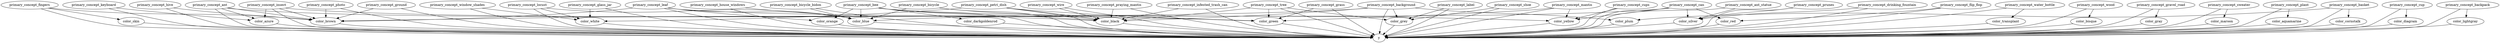 strict digraph  {
primary_concept_hive;
y;
color_brown;
primary_concept_locust;
color_white;
color_blue;
primary_concept_bee;
color_darkgoldenrod;
primary_concept_leaf;
color_green;
primary_concept_ant;
color_azure;
primary_concept_fingers;
color_skin;
primary_concept_wire;
color_black;
primary_concept_window_shades;
primary_concept_ant_statue;
color_silver;
color_yellow;
primary_concept_keyboard;
primary_concept_insect;
primary_concept_water_bottle;
color_transplant;
primary_concept_wood;
color_bisque;
primary_concept_praying_mantis;
primary_concept_tree;
color_grey;
primary_concept_house_windows;
primary_concept_gravel_road;
color_gray;
primary_concept_sweater;
color_maroon;
primary_concept_can;
primary_concept_grass;
primary_concept_cups;
primary_concept_background;
primary_concept_infested_trash_can;
primary_concept_glass_jar;
primary_concept_label;
primary_concept_petri_dish;
primary_concept_plant;
color_aquamarine;
color_red;
primary_concept_shoe;
primary_concept_flip_flop;
color_orange;
primary_concept_basket;
color_cornstalk;
color_plum;
primary_concept_mantis;
primary_concept_photo;
primary_concept_cup;
color_diagram;
primary_concept_prunes;
primary_concept_drinking_fountain;
primary_concept_ground;
primary_concept_bicycle;
primary_concept_backpack;
color_lightgray;
primary_concept_bicycle_bidon;
primary_concept_hive -> y;
primary_concept_hive -> color_brown;
color_brown -> y;
primary_concept_locust -> y;
primary_concept_locust -> color_white;
primary_concept_locust -> color_blue;
color_white -> y;
color_blue -> y;
primary_concept_bee -> y;
primary_concept_bee -> color_darkgoldenrod;
primary_concept_bee -> color_blue;
primary_concept_bee -> color_yellow;
primary_concept_bee -> color_black;
primary_concept_bee -> color_orange;
color_darkgoldenrod -> y;
primary_concept_leaf -> y;
primary_concept_leaf -> color_green;
primary_concept_leaf -> color_orange;
primary_concept_leaf -> color_brown;
primary_concept_leaf -> color_blue;
color_green -> y;
primary_concept_ant -> y;
primary_concept_ant -> color_azure;
primary_concept_ant -> color_black;
primary_concept_ant -> color_brown;
color_azure -> y;
primary_concept_fingers -> y;
primary_concept_fingers -> color_skin;
primary_concept_fingers -> color_brown;
color_skin -> y;
primary_concept_wire -> y;
primary_concept_wire -> color_black;
color_black -> y;
primary_concept_window_shades -> y;
primary_concept_window_shades -> color_white;
primary_concept_ant_statue -> y;
primary_concept_ant_statue -> color_silver;
color_silver -> y;
color_yellow -> y;
primary_concept_keyboard -> y;
primary_concept_keyboard -> color_azure;
primary_concept_insect -> y;
primary_concept_insect -> color_brown;
primary_concept_insect -> color_azure;
primary_concept_insect -> color_green;
primary_concept_water_bottle -> y;
primary_concept_water_bottle -> color_transplant;
color_transplant -> y;
primary_concept_wood -> y;
primary_concept_wood -> color_bisque;
color_bisque -> y;
primary_concept_praying_mantis -> y;
primary_concept_praying_mantis -> color_black;
primary_concept_tree -> y;
primary_concept_tree -> color_black;
primary_concept_tree -> color_grey;
primary_concept_tree -> color_green;
color_grey -> y;
primary_concept_house_windows -> y;
primary_concept_house_windows -> color_blue;
primary_concept_gravel_road -> y;
primary_concept_gravel_road -> color_gray;
color_gray -> y;
primary_concept_sweater -> y;
primary_concept_sweater -> color_maroon;
color_maroon -> y;
primary_concept_can -> y;
primary_concept_can -> color_silver;
primary_concept_can -> color_blue;
primary_concept_can -> color_yellow;
primary_concept_can -> color_red;
primary_concept_grass -> y;
primary_concept_grass -> color_green;
primary_concept_cups -> y;
primary_concept_cups -> color_yellow;
primary_concept_background -> y;
primary_concept_background -> color_black;
primary_concept_background -> color_brown;
primary_concept_background -> color_plum;
primary_concept_background -> color_grey;
primary_concept_infested_trash_can -> y;
primary_concept_infested_trash_can -> color_black;
primary_concept_glass_jar -> y;
primary_concept_glass_jar -> color_white;
primary_concept_label -> y;
primary_concept_label -> color_grey;
primary_concept_petri_dish -> y;
primary_concept_petri_dish -> color_white;
primary_concept_petri_dish -> color_green;
primary_concept_petri_dish -> color_black;
primary_concept_plant -> y;
primary_concept_plant -> color_aquamarine;
color_aquamarine -> y;
color_red -> y;
primary_concept_shoe -> y;
primary_concept_shoe -> color_grey;
primary_concept_flip_flop -> y;
primary_concept_flip_flop -> color_red;
color_orange -> y;
primary_concept_basket -> y;
primary_concept_basket -> color_cornstalk;
primary_concept_basket -> color_plum;
color_cornstalk -> y;
color_plum -> y;
primary_concept_mantis -> y;
primary_concept_mantis -> color_green;
primary_concept_mantis -> color_yellow;
primary_concept_photo -> y;
primary_concept_photo -> color_brown;
primary_concept_cup -> y;
primary_concept_cup -> color_diagram;
color_diagram -> y;
primary_concept_prunes -> y;
primary_concept_prunes -> color_silver;
primary_concept_drinking_fountain -> y;
primary_concept_drinking_fountain -> color_silver;
primary_concept_ground -> y;
primary_concept_ground -> color_brown;
primary_concept_bicycle -> y;
primary_concept_bicycle -> color_black;
primary_concept_bicycle -> color_blue;
primary_concept_backpack -> y;
primary_concept_backpack -> color_lightgray;
color_lightgray -> y;
primary_concept_bicycle_bidon -> y;
primary_concept_bicycle_bidon -> color_blue;
}

